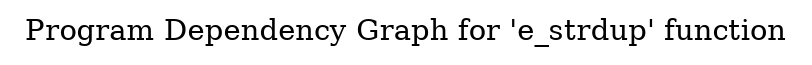 digraph "Program Dependency Graph for 'e_strdup' function" {
	label="Program Dependency Graph for 'e_strdup' function";

}
